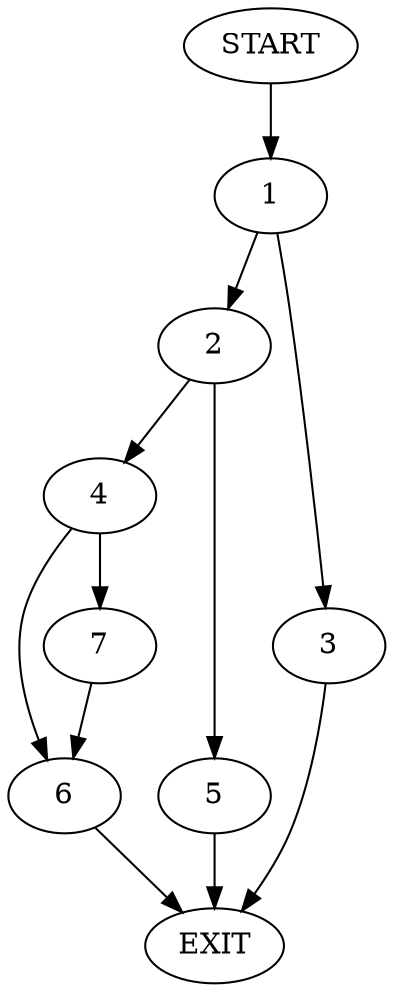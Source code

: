 digraph {
0 [label="START"]
8 [label="EXIT"]
0 -> 1
1 -> 2
1 -> 3
3 -> 8
2 -> 4
2 -> 5
5 -> 8
4 -> 6
4 -> 7
6 -> 8
7 -> 6
}
